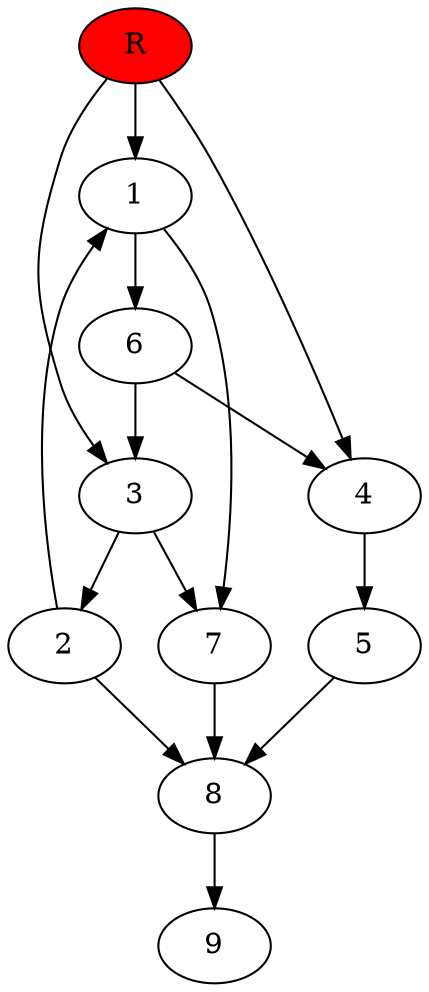 digraph prb66703 {
	1
	2
	3
	4
	5
	6
	7
	8
	R [fillcolor="#ff0000" style=filled]
	1 -> 6
	1 -> 7
	2 -> 1
	2 -> 8
	3 -> 2
	3 -> 7
	4 -> 5
	5 -> 8
	6 -> 3
	6 -> 4
	7 -> 8
	8 -> 9
	R -> 1
	R -> 3
	R -> 4
}
